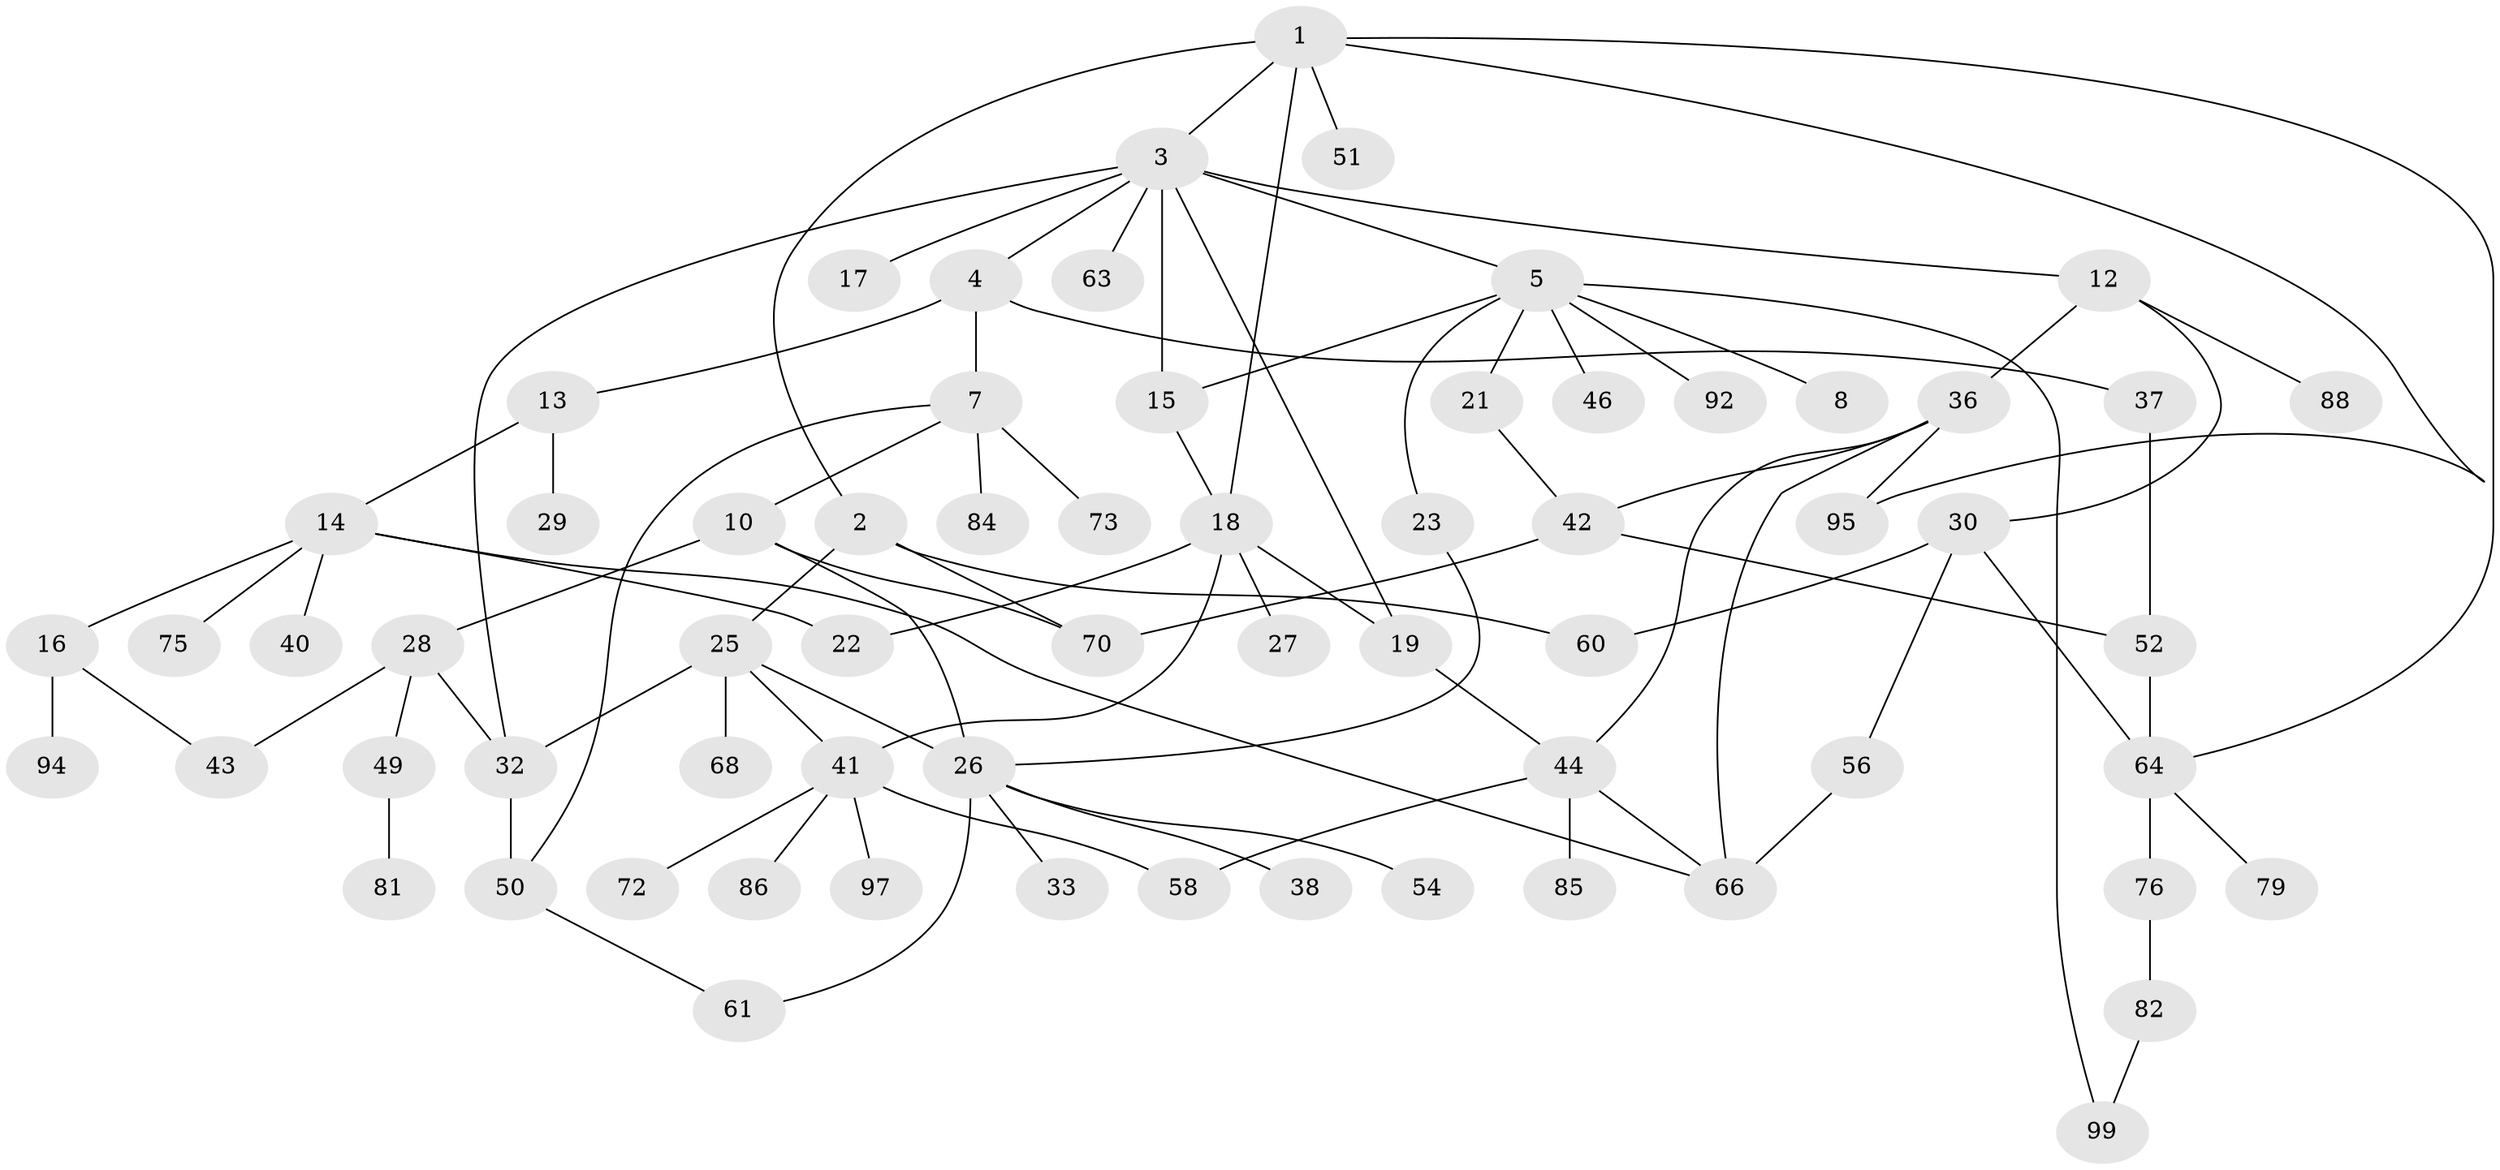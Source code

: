 // original degree distribution, {6: 0.02, 3: 0.15, 7: 0.01, 5: 0.04, 4: 0.16, 2: 0.33, 1: 0.28, 8: 0.01}
// Generated by graph-tools (version 1.1) at 2025/38/02/21/25 10:38:51]
// undirected, 66 vertices, 91 edges
graph export_dot {
graph [start="1"]
  node [color=gray90,style=filled];
  1 [super="+24"];
  2 [super="+9"];
  3 [super="+6"];
  4 [super="+78"];
  5 [super="+11"];
  7;
  8 [super="+59"];
  10 [super="+96"];
  12;
  13;
  14 [super="+35"];
  15;
  16 [super="+31"];
  17;
  18 [super="+20"];
  19 [super="+67"];
  21;
  22 [super="+39"];
  23;
  25 [super="+53"];
  26 [super="+48"];
  27;
  28 [super="+45"];
  29 [super="+55"];
  30 [super="+34"];
  32;
  33;
  36 [super="+80"];
  37;
  38;
  40;
  41 [super="+47"];
  42 [super="+83"];
  43 [super="+71"];
  44 [super="+69"];
  46;
  49 [super="+100"];
  50 [super="+57"];
  51;
  52 [super="+77"];
  54 [super="+62"];
  56 [super="+98"];
  58;
  60 [super="+65"];
  61;
  63;
  64 [super="+74"];
  66;
  68;
  70 [super="+93"];
  72;
  73;
  75 [super="+90"];
  76;
  79 [super="+87"];
  81;
  82 [super="+91"];
  84;
  85 [super="+89"];
  86;
  88;
  92;
  94;
  95;
  97;
  99;
  1 -- 2;
  1 -- 3;
  1 -- 51;
  1 -- 95;
  1 -- 64;
  1 -- 18;
  2 -- 70;
  2 -- 25;
  2 -- 60;
  3 -- 4;
  3 -- 5;
  3 -- 12;
  3 -- 15;
  3 -- 17;
  3 -- 32;
  3 -- 19;
  3 -- 63;
  4 -- 7;
  4 -- 13;
  4 -- 37;
  5 -- 8;
  5 -- 92;
  5 -- 99;
  5 -- 21;
  5 -- 23;
  5 -- 46;
  5 -- 15;
  7 -- 10;
  7 -- 50;
  7 -- 73;
  7 -- 84;
  10 -- 28;
  10 -- 70;
  10 -- 26;
  12 -- 30;
  12 -- 36;
  12 -- 88;
  13 -- 14;
  13 -- 29;
  14 -- 16;
  14 -- 75;
  14 -- 40;
  14 -- 66;
  14 -- 22;
  15 -- 18;
  16 -- 43;
  16 -- 94;
  18 -- 22;
  18 -- 19;
  18 -- 27;
  18 -- 41;
  19 -- 44;
  21 -- 42;
  23 -- 26;
  25 -- 26;
  25 -- 41;
  25 -- 32;
  25 -- 68;
  26 -- 33;
  26 -- 38;
  26 -- 54;
  26 -- 61;
  28 -- 32;
  28 -- 49;
  28 -- 43;
  30 -- 60;
  30 -- 64;
  30 -- 56;
  32 -- 50;
  36 -- 44;
  36 -- 66;
  36 -- 95;
  36 -- 42;
  37 -- 52;
  41 -- 72;
  41 -- 97;
  41 -- 86;
  41 -- 58;
  42 -- 52;
  42 -- 70;
  44 -- 58;
  44 -- 66;
  44 -- 85;
  49 -- 81;
  50 -- 61;
  52 -- 64;
  56 -- 66;
  64 -- 76;
  64 -- 79;
  76 -- 82;
  82 -- 99;
}

